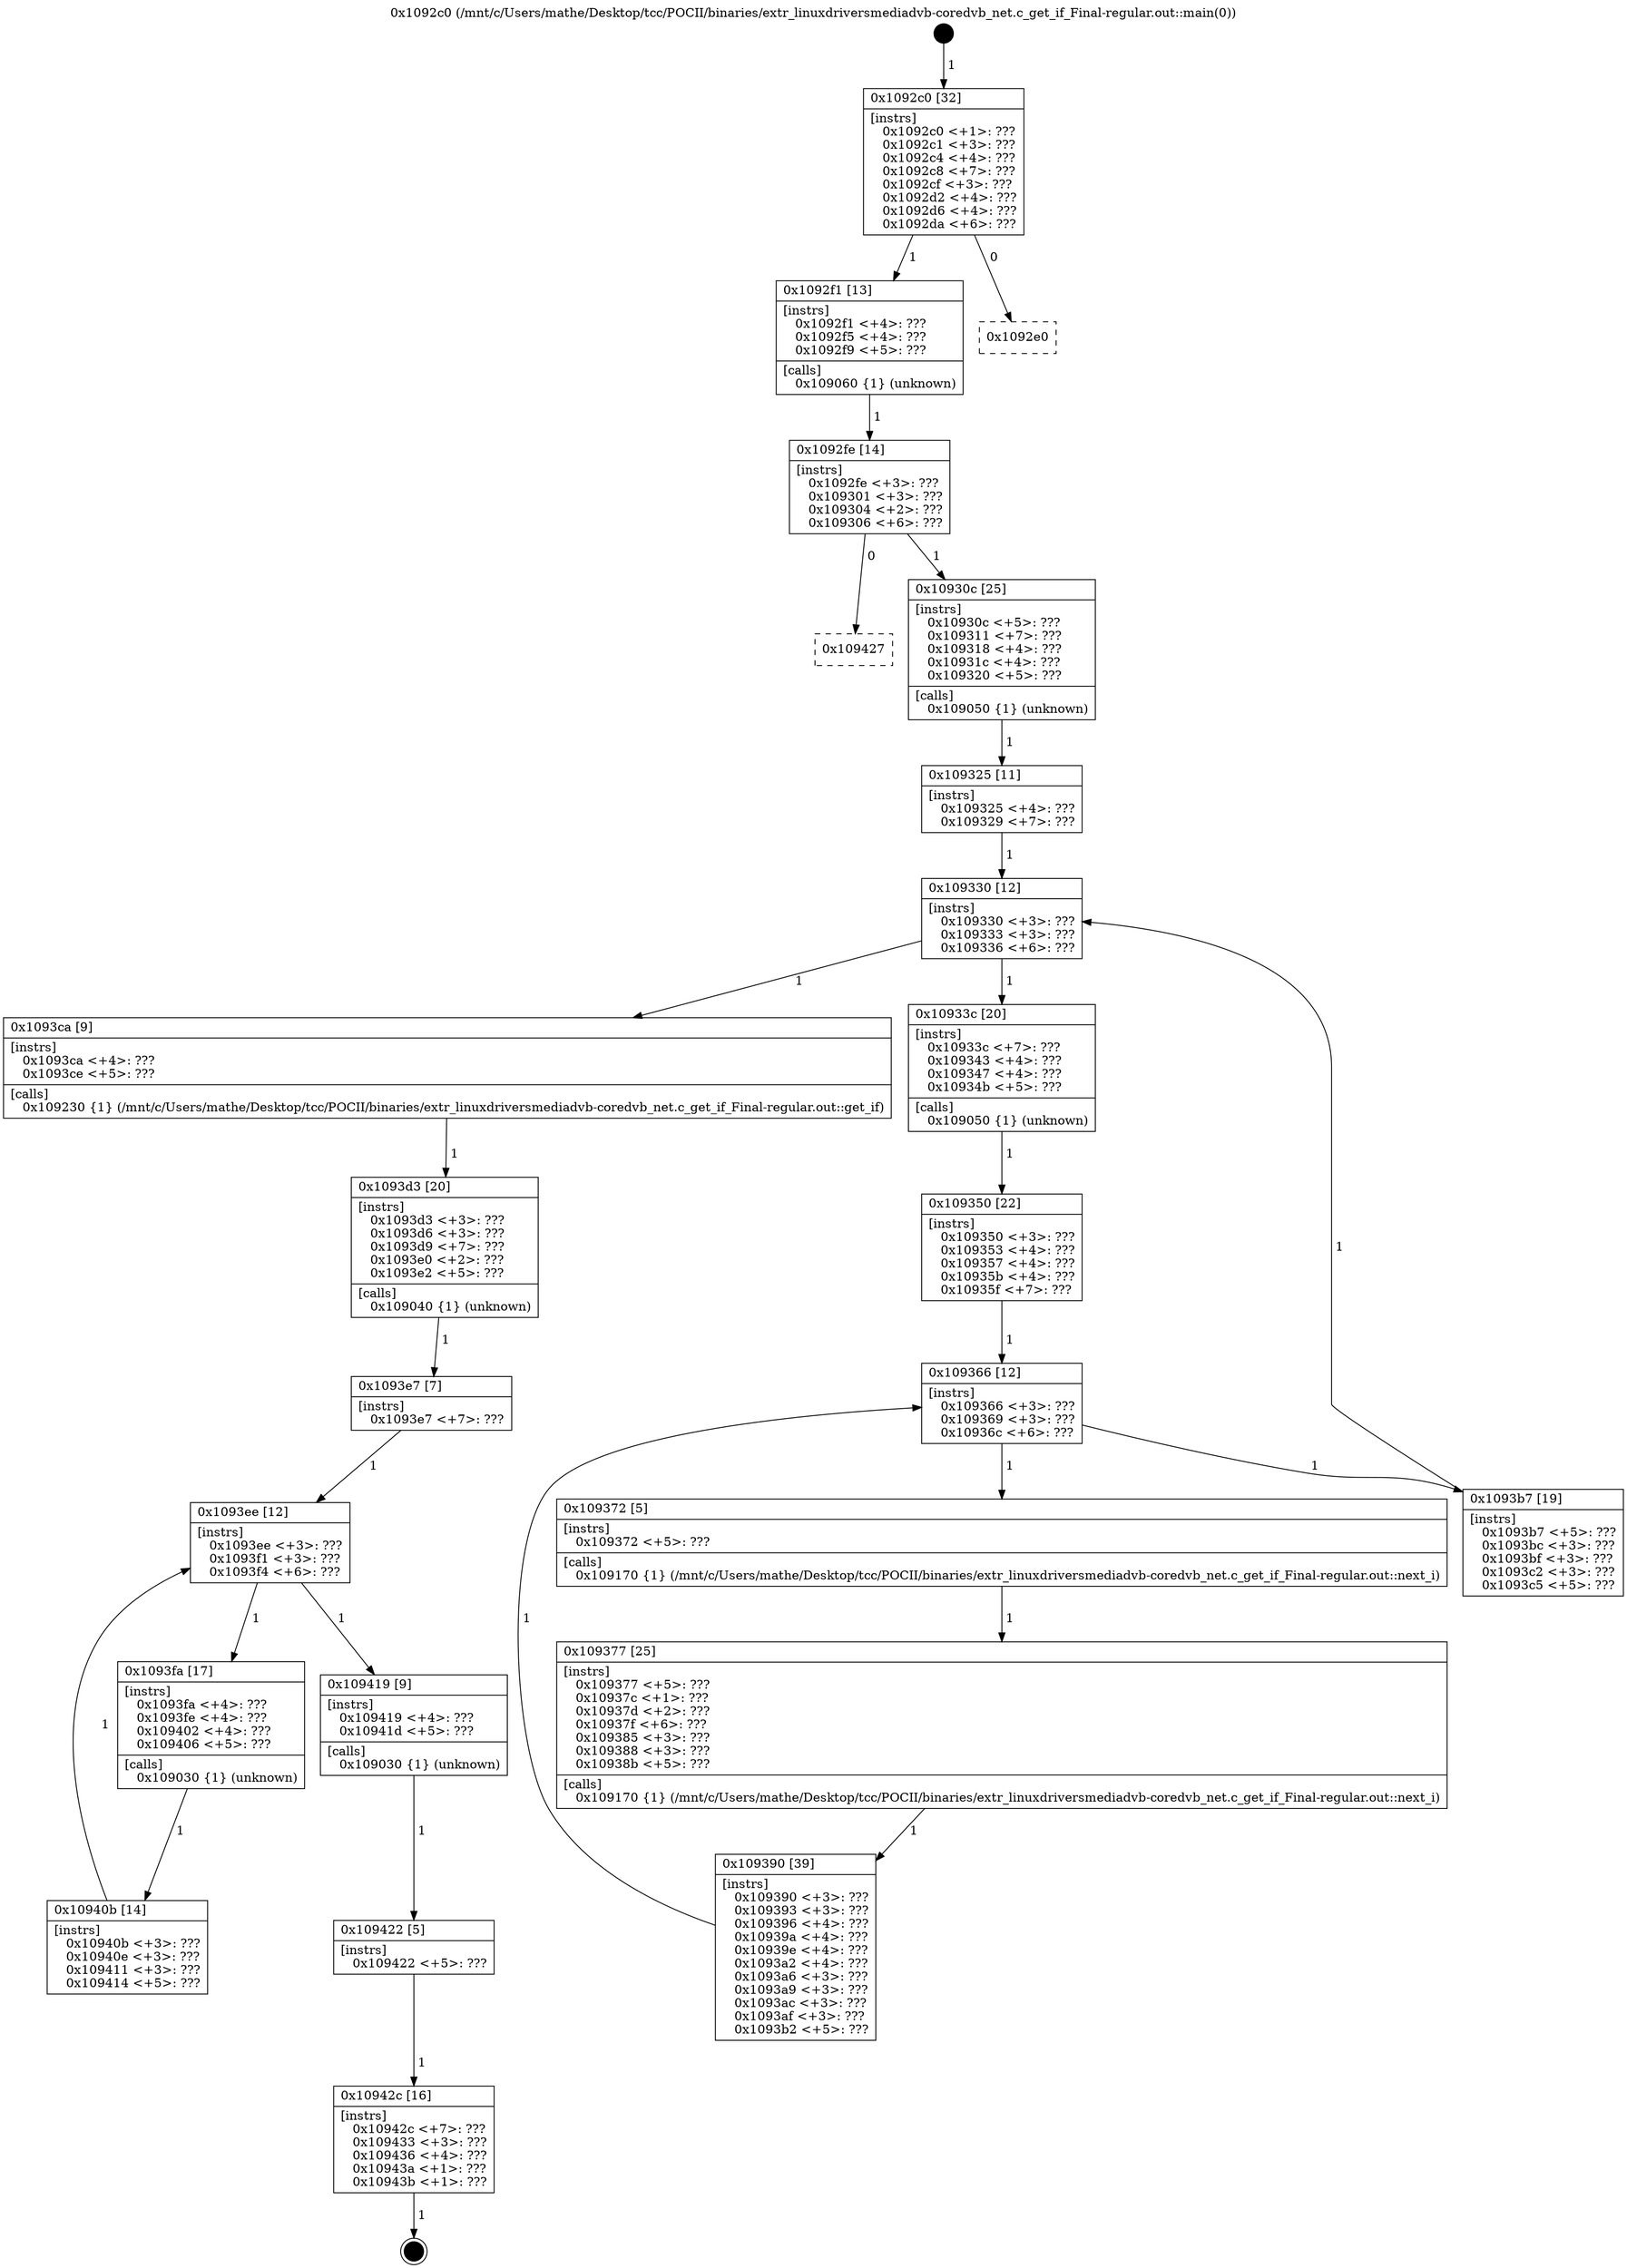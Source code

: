 digraph "0x1092c0" {
  label = "0x1092c0 (/mnt/c/Users/mathe/Desktop/tcc/POCII/binaries/extr_linuxdriversmediadvb-coredvb_net.c_get_if_Final-regular.out::main(0))"
  labelloc = "t"
  node[shape=record]

  Entry [label="",width=0.3,height=0.3,shape=circle,fillcolor=black,style=filled]
  "0x1092c0" [label="{
     0x1092c0 [32]\l
     | [instrs]\l
     &nbsp;&nbsp;0x1092c0 \<+1\>: ???\l
     &nbsp;&nbsp;0x1092c1 \<+3\>: ???\l
     &nbsp;&nbsp;0x1092c4 \<+4\>: ???\l
     &nbsp;&nbsp;0x1092c8 \<+7\>: ???\l
     &nbsp;&nbsp;0x1092cf \<+3\>: ???\l
     &nbsp;&nbsp;0x1092d2 \<+4\>: ???\l
     &nbsp;&nbsp;0x1092d6 \<+4\>: ???\l
     &nbsp;&nbsp;0x1092da \<+6\>: ???\l
  }"]
  "0x1092f1" [label="{
     0x1092f1 [13]\l
     | [instrs]\l
     &nbsp;&nbsp;0x1092f1 \<+4\>: ???\l
     &nbsp;&nbsp;0x1092f5 \<+4\>: ???\l
     &nbsp;&nbsp;0x1092f9 \<+5\>: ???\l
     | [calls]\l
     &nbsp;&nbsp;0x109060 \{1\} (unknown)\l
  }"]
  "0x1092e0" [label="{
     0x1092e0\l
  }", style=dashed]
  "0x1092fe" [label="{
     0x1092fe [14]\l
     | [instrs]\l
     &nbsp;&nbsp;0x1092fe \<+3\>: ???\l
     &nbsp;&nbsp;0x109301 \<+3\>: ???\l
     &nbsp;&nbsp;0x109304 \<+2\>: ???\l
     &nbsp;&nbsp;0x109306 \<+6\>: ???\l
  }"]
  "0x109427" [label="{
     0x109427\l
  }", style=dashed]
  "0x10930c" [label="{
     0x10930c [25]\l
     | [instrs]\l
     &nbsp;&nbsp;0x10930c \<+5\>: ???\l
     &nbsp;&nbsp;0x109311 \<+7\>: ???\l
     &nbsp;&nbsp;0x109318 \<+4\>: ???\l
     &nbsp;&nbsp;0x10931c \<+4\>: ???\l
     &nbsp;&nbsp;0x109320 \<+5\>: ???\l
     | [calls]\l
     &nbsp;&nbsp;0x109050 \{1\} (unknown)\l
  }"]
  Exit [label="",width=0.3,height=0.3,shape=circle,fillcolor=black,style=filled,peripheries=2]
  "0x109330" [label="{
     0x109330 [12]\l
     | [instrs]\l
     &nbsp;&nbsp;0x109330 \<+3\>: ???\l
     &nbsp;&nbsp;0x109333 \<+3\>: ???\l
     &nbsp;&nbsp;0x109336 \<+6\>: ???\l
  }"]
  "0x1093ca" [label="{
     0x1093ca [9]\l
     | [instrs]\l
     &nbsp;&nbsp;0x1093ca \<+4\>: ???\l
     &nbsp;&nbsp;0x1093ce \<+5\>: ???\l
     | [calls]\l
     &nbsp;&nbsp;0x109230 \{1\} (/mnt/c/Users/mathe/Desktop/tcc/POCII/binaries/extr_linuxdriversmediadvb-coredvb_net.c_get_if_Final-regular.out::get_if)\l
  }"]
  "0x10933c" [label="{
     0x10933c [20]\l
     | [instrs]\l
     &nbsp;&nbsp;0x10933c \<+7\>: ???\l
     &nbsp;&nbsp;0x109343 \<+4\>: ???\l
     &nbsp;&nbsp;0x109347 \<+4\>: ???\l
     &nbsp;&nbsp;0x10934b \<+5\>: ???\l
     | [calls]\l
     &nbsp;&nbsp;0x109050 \{1\} (unknown)\l
  }"]
  "0x109366" [label="{
     0x109366 [12]\l
     | [instrs]\l
     &nbsp;&nbsp;0x109366 \<+3\>: ???\l
     &nbsp;&nbsp;0x109369 \<+3\>: ???\l
     &nbsp;&nbsp;0x10936c \<+6\>: ???\l
  }"]
  "0x1093b7" [label="{
     0x1093b7 [19]\l
     | [instrs]\l
     &nbsp;&nbsp;0x1093b7 \<+5\>: ???\l
     &nbsp;&nbsp;0x1093bc \<+3\>: ???\l
     &nbsp;&nbsp;0x1093bf \<+3\>: ???\l
     &nbsp;&nbsp;0x1093c2 \<+3\>: ???\l
     &nbsp;&nbsp;0x1093c5 \<+5\>: ???\l
  }"]
  "0x109372" [label="{
     0x109372 [5]\l
     | [instrs]\l
     &nbsp;&nbsp;0x109372 \<+5\>: ???\l
     | [calls]\l
     &nbsp;&nbsp;0x109170 \{1\} (/mnt/c/Users/mathe/Desktop/tcc/POCII/binaries/extr_linuxdriversmediadvb-coredvb_net.c_get_if_Final-regular.out::next_i)\l
  }"]
  "0x109377" [label="{
     0x109377 [25]\l
     | [instrs]\l
     &nbsp;&nbsp;0x109377 \<+5\>: ???\l
     &nbsp;&nbsp;0x10937c \<+1\>: ???\l
     &nbsp;&nbsp;0x10937d \<+2\>: ???\l
     &nbsp;&nbsp;0x10937f \<+6\>: ???\l
     &nbsp;&nbsp;0x109385 \<+3\>: ???\l
     &nbsp;&nbsp;0x109388 \<+3\>: ???\l
     &nbsp;&nbsp;0x10938b \<+5\>: ???\l
     | [calls]\l
     &nbsp;&nbsp;0x109170 \{1\} (/mnt/c/Users/mathe/Desktop/tcc/POCII/binaries/extr_linuxdriversmediadvb-coredvb_net.c_get_if_Final-regular.out::next_i)\l
  }"]
  "0x109390" [label="{
     0x109390 [39]\l
     | [instrs]\l
     &nbsp;&nbsp;0x109390 \<+3\>: ???\l
     &nbsp;&nbsp;0x109393 \<+3\>: ???\l
     &nbsp;&nbsp;0x109396 \<+4\>: ???\l
     &nbsp;&nbsp;0x10939a \<+4\>: ???\l
     &nbsp;&nbsp;0x10939e \<+4\>: ???\l
     &nbsp;&nbsp;0x1093a2 \<+4\>: ???\l
     &nbsp;&nbsp;0x1093a6 \<+3\>: ???\l
     &nbsp;&nbsp;0x1093a9 \<+3\>: ???\l
     &nbsp;&nbsp;0x1093ac \<+3\>: ???\l
     &nbsp;&nbsp;0x1093af \<+3\>: ???\l
     &nbsp;&nbsp;0x1093b2 \<+5\>: ???\l
  }"]
  "0x109350" [label="{
     0x109350 [22]\l
     | [instrs]\l
     &nbsp;&nbsp;0x109350 \<+3\>: ???\l
     &nbsp;&nbsp;0x109353 \<+4\>: ???\l
     &nbsp;&nbsp;0x109357 \<+4\>: ???\l
     &nbsp;&nbsp;0x10935b \<+4\>: ???\l
     &nbsp;&nbsp;0x10935f \<+7\>: ???\l
  }"]
  "0x10942c" [label="{
     0x10942c [16]\l
     | [instrs]\l
     &nbsp;&nbsp;0x10942c \<+7\>: ???\l
     &nbsp;&nbsp;0x109433 \<+3\>: ???\l
     &nbsp;&nbsp;0x109436 \<+4\>: ???\l
     &nbsp;&nbsp;0x10943a \<+1\>: ???\l
     &nbsp;&nbsp;0x10943b \<+1\>: ???\l
  }"]
  "0x109325" [label="{
     0x109325 [11]\l
     | [instrs]\l
     &nbsp;&nbsp;0x109325 \<+4\>: ???\l
     &nbsp;&nbsp;0x109329 \<+7\>: ???\l
  }"]
  "0x1093d3" [label="{
     0x1093d3 [20]\l
     | [instrs]\l
     &nbsp;&nbsp;0x1093d3 \<+3\>: ???\l
     &nbsp;&nbsp;0x1093d6 \<+3\>: ???\l
     &nbsp;&nbsp;0x1093d9 \<+7\>: ???\l
     &nbsp;&nbsp;0x1093e0 \<+2\>: ???\l
     &nbsp;&nbsp;0x1093e2 \<+5\>: ???\l
     | [calls]\l
     &nbsp;&nbsp;0x109040 \{1\} (unknown)\l
  }"]
  "0x1093ee" [label="{
     0x1093ee [12]\l
     | [instrs]\l
     &nbsp;&nbsp;0x1093ee \<+3\>: ???\l
     &nbsp;&nbsp;0x1093f1 \<+3\>: ???\l
     &nbsp;&nbsp;0x1093f4 \<+6\>: ???\l
  }"]
  "0x109419" [label="{
     0x109419 [9]\l
     | [instrs]\l
     &nbsp;&nbsp;0x109419 \<+4\>: ???\l
     &nbsp;&nbsp;0x10941d \<+5\>: ???\l
     | [calls]\l
     &nbsp;&nbsp;0x109030 \{1\} (unknown)\l
  }"]
  "0x1093fa" [label="{
     0x1093fa [17]\l
     | [instrs]\l
     &nbsp;&nbsp;0x1093fa \<+4\>: ???\l
     &nbsp;&nbsp;0x1093fe \<+4\>: ???\l
     &nbsp;&nbsp;0x109402 \<+4\>: ???\l
     &nbsp;&nbsp;0x109406 \<+5\>: ???\l
     | [calls]\l
     &nbsp;&nbsp;0x109030 \{1\} (unknown)\l
  }"]
  "0x10940b" [label="{
     0x10940b [14]\l
     | [instrs]\l
     &nbsp;&nbsp;0x10940b \<+3\>: ???\l
     &nbsp;&nbsp;0x10940e \<+3\>: ???\l
     &nbsp;&nbsp;0x109411 \<+3\>: ???\l
     &nbsp;&nbsp;0x109414 \<+5\>: ???\l
  }"]
  "0x1093e7" [label="{
     0x1093e7 [7]\l
     | [instrs]\l
     &nbsp;&nbsp;0x1093e7 \<+7\>: ???\l
  }"]
  "0x109422" [label="{
     0x109422 [5]\l
     | [instrs]\l
     &nbsp;&nbsp;0x109422 \<+5\>: ???\l
  }"]
  Entry -> "0x1092c0" [label=" 1"]
  "0x1092c0" -> "0x1092f1" [label=" 1"]
  "0x1092c0" -> "0x1092e0" [label=" 0"]
  "0x1092f1" -> "0x1092fe" [label=" 1"]
  "0x1092fe" -> "0x109427" [label=" 0"]
  "0x1092fe" -> "0x10930c" [label=" 1"]
  "0x10942c" -> Exit [label=" 1"]
  "0x10930c" -> "0x109325" [label=" 1"]
  "0x109330" -> "0x1093ca" [label=" 1"]
  "0x109330" -> "0x10933c" [label=" 1"]
  "0x10933c" -> "0x109350" [label=" 1"]
  "0x109366" -> "0x1093b7" [label=" 1"]
  "0x109366" -> "0x109372" [label=" 1"]
  "0x109372" -> "0x109377" [label=" 1"]
  "0x109377" -> "0x109390" [label=" 1"]
  "0x109350" -> "0x109366" [label=" 1"]
  "0x109390" -> "0x109366" [label=" 1"]
  "0x109422" -> "0x10942c" [label=" 1"]
  "0x109325" -> "0x109330" [label=" 1"]
  "0x1093b7" -> "0x109330" [label=" 1"]
  "0x1093ca" -> "0x1093d3" [label=" 1"]
  "0x1093d3" -> "0x1093e7" [label=" 1"]
  "0x1093ee" -> "0x109419" [label=" 1"]
  "0x1093ee" -> "0x1093fa" [label=" 1"]
  "0x1093fa" -> "0x10940b" [label=" 1"]
  "0x1093e7" -> "0x1093ee" [label=" 1"]
  "0x10940b" -> "0x1093ee" [label=" 1"]
  "0x109419" -> "0x109422" [label=" 1"]
}
